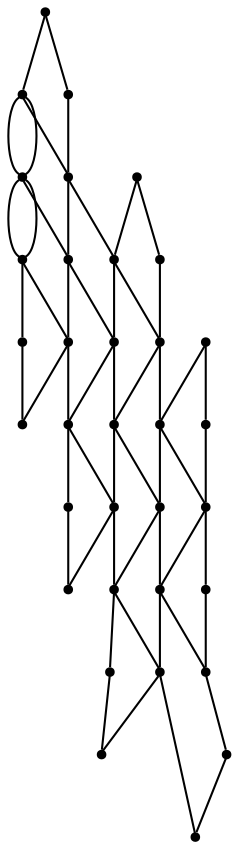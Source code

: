 graph {
  node [shape=point,comment="{\"directed\":false,\"doi\":\"10.1007/978-3-642-11805-0_23\",\"figure\":\"4 (3)\"}"]

  v0 [pos="1582.7676183478777,1449.8515190002117"]
  v1 [pos="1582.7676183478777,1390.4590303818811"]
  v2 [pos="1582.7676183478777,1538.9411900484627"]
  v3 [pos="1582.7676183478775,1479.548765031539"]
  v4 [pos="1582.7676183478777,1687.4200742425767"]
  v5 [pos="1582.7676183478775,1628.0276810263567"]
  v6 [pos="1523.3536814135173,1360.763883196989"]
  v7 [pos="1523.3536814135173,1390.459030381881"]
  v8 [pos="1523.3536814135173,1449.8515190002115"]
  v9 [pos="1523.3536814135173,1479.5487650315392"]
  v10 [pos="1523.3536814135173,1538.9411900484627"]
  v11 [pos="1523.3536814135173,1628.0276810263567"]
  v12 [pos="1523.3536814135173,1687.4200742425767"]
  v13 [pos="1463.9386628439258,1301.3714899807692"]
  v14 [pos="1463.9386628439258,1360.763883196989"]
  v15 [pos="1463.9386628439258,1390.4590303818811"]
  v16 [pos="1463.9386628439258,1449.8515190002117"]
  v17 [pos="1463.938662843926,1479.548765031539"]
  v18 [pos="1463.9386628439258,1538.9411900484629"]
  v19 [pos="1463.938662843926,1628.0276810263567"]
  v20 [pos="1463.9386628439258,1687.4200742425767"]
  v21 [pos="1404.5235806487326,1360.763883196989"]
  v22 [pos="1404.5235806487326,1390.4590303818811"]
  v23 [pos="1404.5235806487326,1449.8515190002117"]
  v24 [pos="1404.5235806487326,1479.548765031539"]
  v25 [pos="1404.5235806487326,1538.9411900484629"]
  v26 [pos="1404.5235806487326,1628.0276810263567"]
  v27 [pos="1404.5235806487326,1687.4200742425767"]
  v28 [pos="1345.1085938919423,1390.459030381881"]
  v29 [pos="1345.108593891942,1449.8515190002117"]
  v30 [pos="1345.1085938919423,1479.5487650315392"]
  v31 [pos="1345.1085938919423,1538.9411900484627"]
  v32 [pos="1345.108593891942,1628.0276810263567"]
  v33 [pos="1345.108593891942,1687.4200742425764"]

  v0 -- v1 [id="-1",pos="1582.7676183478777,1449.8515190002117 1582.7676183478777,1390.4590303818811 1582.7676183478777,1390.4590303818811 1582.7676183478777,1390.4590303818811"]
  v33 -- v27 [id="-2",pos="1345.108593891942,1687.4200742425764 1404.5235806487326,1687.4200742425767 1404.5235806487326,1687.4200742425767 1404.5235806487326,1687.4200742425767"]
  v27 -- v20 [id="-3",pos="1404.5235806487326,1687.4200742425767 1463.9386628439258,1687.4200742425767 1463.9386628439258,1687.4200742425767 1463.9386628439258,1687.4200742425767"]
  v20 -- v12 [id="-4",pos="1463.9386628439258,1687.4200742425767 1523.3536814135173,1687.4200742425767 1523.3536814135173,1687.4200742425767 1523.3536814135173,1687.4200742425767"]
  v12 -- v4 [id="-5",pos="1523.3536814135173,1687.4200742425767 1582.7676183478777,1687.4200742425767 1582.7676183478777,1687.4200742425767 1582.7676183478777,1687.4200742425767"]
  v33 -- v32 [id="-6",pos="1345.108593891942,1687.4200742425764 1345.108593891942,1628.0276810263567 1345.108593891942,1628.0276810263567 1345.108593891942,1628.0276810263567"]
  v32 -- v26 [id="-7",pos="1345.108593891942,1628.0276810263567 1404.5235806487326,1628.0276810263567 1404.5235806487326,1628.0276810263567 1404.5235806487326,1628.0276810263567"]
  v26 -- v19 [id="-8",pos="1404.5235806487326,1628.0276810263567 1463.938662843926,1628.0276810263567 1463.938662843926,1628.0276810263567 1463.938662843926,1628.0276810263567"]
  v19 -- v11 [id="-9",pos="1463.938662843926,1628.0276810263567 1523.3536814135173,1628.0276810263567 1523.3536814135173,1628.0276810263567 1523.3536814135173,1628.0276810263567"]
  v11 -- v5 [id="-10",pos="1523.3536814135173,1628.0276810263567 1582.7676183478775,1628.0276810263567 1582.7676183478775,1628.0276810263567 1582.7676183478775,1628.0276810263567"]
  v31 -- v25 [id="-11",pos="1345.1085938919423,1538.9411900484627 1404.5235806487326,1538.9411900484629 1404.5235806487326,1538.9411900484629 1404.5235806487326,1538.9411900484629"]
  v25 -- v18 [id="-12",pos="1404.5235806487326,1538.9411900484629 1463.9386628439258,1538.9411900484629 1463.9386628439258,1538.9411900484629 1463.9386628439258,1538.9411900484629"]
  v18 -- v10 [id="-13",pos="1463.9386628439258,1538.9411900484629 1523.3536814135173,1538.9411900484627 1523.3536814135173,1538.9411900484627 1523.3536814135173,1538.9411900484627"]
  v10 -- v2 [id="-14",pos="1523.3536814135173,1538.9411900484627 1582.7676183478777,1538.9411900484627 1582.7676183478777,1538.9411900484627 1582.7676183478777,1538.9411900484627"]
  v31 -- v30 [id="-15",pos="1345.1085938919423,1538.9411900484627 1345.1085938919423,1479.5487650315392 1345.1085938919423,1479.5487650315392 1345.1085938919423,1479.5487650315392"]
  v30 -- v24 [id="-16",pos="1345.1085938919423,1479.5487650315392 1404.5235806487326,1479.548765031539 1404.5235806487326,1479.548765031539 1404.5235806487326,1479.548765031539"]
  v24 -- v17 [id="-17",pos="1404.5235806487326,1479.548765031539 1463.938662843926,1479.548765031539 1463.938662843926,1479.548765031539 1463.938662843926,1479.548765031539"]
  v17 -- v9 [id="-18",pos="1463.938662843926,1479.548765031539 1523.3536814135173,1479.5487650315392 1523.3536814135173,1479.5487650315392 1523.3536814135173,1479.5487650315392"]
  v9 -- v3 [id="-19",pos="1523.3536814135173,1479.5487650315392 1582.7676183478775,1479.548765031539 1582.7676183478775,1479.548765031539 1582.7676183478775,1479.548765031539"]
  v29 -- v28 [id="-20",pos="1345.108593891942,1449.8515190002117 1345.1085938919423,1390.459030381881 1345.1085938919423,1390.459030381881 1345.1085938919423,1390.459030381881"]
  v29 -- v23 [id="-21",pos="1345.108593891942,1449.8515190002117 1404.5235806487326,1449.8515190002117 1404.5235806487326,1449.8515190002117 1404.5235806487326,1449.8515190002117"]
  v23 -- v16 [id="-22",pos="1404.5235806487326,1449.8515190002117 1463.9386628439258,1449.8515190002117 1463.9386628439258,1449.8515190002117 1463.9386628439258,1449.8515190002117"]
  v16 -- v8 [id="-23",pos="1463.9386628439258,1449.8515190002117 1523.3536814135173,1449.8515190002115 1523.3536814135173,1449.8515190002115 1523.3536814135173,1449.8515190002115"]
  v8 -- v0 [id="-24",pos="1523.3536814135173,1449.8515190002115 1582.7676183478777,1449.8515190002117 1582.7676183478777,1449.8515190002117 1582.7676183478777,1449.8515190002117"]
  v28 -- v22 [id="-25",pos="1345.1085938919423,1390.459030381881 1404.5235806487326,1390.4590303818811 1404.5235806487326,1390.4590303818811 1404.5235806487326,1390.4590303818811"]
  v22 -- v15 [id="-26",pos="1404.5235806487326,1390.4590303818811 1463.9386628439258,1390.4590303818811 1463.9386628439258,1390.4590303818811 1463.9386628439258,1390.4590303818811"]
  v15 -- v7 [id="-27",pos="1463.9386628439258,1390.4590303818811 1523.3536814135173,1390.459030381881 1523.3536814135173,1390.459030381881 1523.3536814135173,1390.459030381881"]
  v7 -- v1 [id="-28",pos="1523.3536814135173,1390.459030381881 1582.7676183478777,1390.4590303818811 1582.7676183478777,1390.4590303818811 1582.7676183478777,1390.4590303818811"]
  v2 -- v3 [id="-29",pos="1582.7676183478777,1538.9411900484627 1582.7676183478775,1479.548765031539 1582.7676183478775,1479.548765031539 1582.7676183478775,1479.548765031539"]
  v27 -- v20 [id="-30",pos="1404.5235806487326,1687.4200742425767 1404.5235806487326,1717.118369697122 1404.5235806487326,1717.118369697122 1404.5235806487326,1717.118369697122 1463.9385674055231,1717.118369697122 1463.9385674055231,1717.118369697122 1463.9385674055231,1717.118369697122 1463.9386628439258,1687.4200742425767 1463.9386628439258,1687.4200742425767 1463.9386628439258,1687.4200742425767"]
  v26 -- v25 [id="-31",pos="1404.5235806487326,1628.0276810263567 1404.5235806487326,1538.9411900484629 1404.5235806487326,1538.9411900484629 1404.5235806487326,1538.9411900484629"]
  v24 -- v23 [id="-32",pos="1404.5235806487326,1479.548765031539 1404.5235806487326,1449.8515190002117 1404.5235806487326,1449.8515190002117 1404.5235806487326,1449.8515190002117"]
  v23 -- v22 [id="-33",pos="1404.5235806487326,1449.8515190002117 1404.5235806487326,1390.4590303818811 1404.5235806487326,1390.4590303818811 1404.5235806487326,1390.4590303818811"]
  v22 -- v21 [id="-34",pos="1404.5235806487326,1390.4590303818811 1404.5235806487326,1360.763883196989 1404.5235806487326,1360.763883196989 1404.5235806487326,1360.763883196989"]
  v21 -- v14 [id="-35",pos="1404.5235806487326,1360.763883196989 1463.9386628439258,1360.763883196989 1463.9386628439258,1360.763883196989 1463.9386628439258,1360.763883196989"]
  v25 -- v24 [id="-36",pos="1404.5235806487326,1538.9411900484629 1404.5235806487326,1479.548765031539 1404.5235806487326,1479.548765031539 1404.5235806487326,1479.548765031539"]
  v20 -- v19 [id="-37",pos="1463.9386628439258,1687.4200742425767 1463.938662843926,1628.0276810263567 1463.938662843926,1628.0276810263567 1463.938662843926,1628.0276810263567"]
  v19 -- v18 [id="-38",pos="1463.938662843926,1628.0276810263567 1463.9386628439258,1538.9411900484629 1463.9386628439258,1538.9411900484629 1463.9386628439258,1538.9411900484629"]
  v18 -- v17 [id="-39",pos="1463.9386628439258,1538.9411900484629 1463.938662843926,1479.548765031539 1463.938662843926,1479.548765031539 1463.938662843926,1479.548765031539"]
  v17 -- v16 [id="-40",pos="1463.938662843926,1479.548765031539 1463.9386628439258,1449.8515190002117 1463.9386628439258,1449.8515190002117 1463.9386628439258,1449.8515190002117"]
  v16 -- v15 [id="-41",pos="1463.9386628439258,1449.8515190002117 1463.9386628439258,1390.4590303818811 1463.9386628439258,1390.4590303818811 1463.9386628439258,1390.4590303818811"]
  v15 -- v14 [id="-42",pos="1463.9386628439258,1390.4590303818811 1463.9386628439258,1360.763883196989 1463.9386628439258,1360.763883196989 1463.9386628439258,1360.763883196989"]
  v27 -- v26 [id="-43",pos="1404.5235806487326,1687.4200742425767 1404.5235806487326,1628.0276810263567 1404.5235806487326,1628.0276810263567 1404.5235806487326,1628.0276810263567"]
  v20 -- v12 [id="-44",pos="1463.9386628439258,1687.4200742425767 1463.9386946567267,1717.118369697122 1463.9386946567267,1717.118369697122 1463.9386946567267,1717.118369697122 1523.3536814135173,1717.118369697122 1523.3536814135173,1717.118369697122 1523.3536814135173,1717.118369697122 1523.3536814135173,1687.4200742425767 1523.3536814135173,1687.4200742425767 1523.3536814135173,1687.4200742425767"]
  v14 -- v13 [id="-49",pos="1463.9386628439258,1360.763883196989 1463.9386628439258,1301.3714899807692 1463.9386628439258,1301.3714899807692 1463.9386628439258,1301.3714899807692"]
  v13 -- v6 [id="-51",pos="1463.9386628439258,1301.3714899807692 1523.3536814135173,1301.3714899807692 1523.3536814135173,1301.3714899807692 1523.3536814135173,1301.3714899807692 1523.3536814135173,1360.763883196989 1523.3536814135173,1360.763883196989 1523.3536814135173,1360.763883196989"]
  v11 -- v10 [id="-53",pos="1523.3536814135173,1628.0276810263567 1523.3536814135173,1538.9411900484627 1523.3536814135173,1538.9411900484627 1523.3536814135173,1538.9411900484627"]
  v10 -- v9 [id="-54",pos="1523.3536814135173,1538.9411900484627 1523.3536814135173,1479.5487650315392 1523.3536814135173,1479.5487650315392 1523.3536814135173,1479.5487650315392"]
  v9 -- v8 [id="-55",pos="1523.3536814135173,1479.5487650315392 1523.3536814135173,1449.8515190002115 1523.3536814135173,1449.8515190002115 1523.3536814135173,1449.8515190002115"]
  v8 -- v7 [id="-56",pos="1523.3536814135173,1449.8515190002115 1523.3536814135173,1390.459030381881 1523.3536814135173,1390.459030381881 1523.3536814135173,1390.459030381881"]
  v7 -- v6 [id="-57",pos="1523.3536814135173,1390.459030381881 1523.3536814135173,1360.763883196989 1523.3536814135173,1360.763883196989 1523.3536814135173,1360.763883196989"]
  v12 -- v11 [id="-58",pos="1523.3536814135173,1687.4200742425767 1523.3536814135173,1628.0276810263567 1523.3536814135173,1628.0276810263567 1523.3536814135173,1628.0276810263567"]
  v4 -- v5 [id="-59",pos="1582.7676183478777,1687.4200742425767 1582.7676183478775,1628.0276810263567 1582.7676183478775,1628.0276810263567 1582.7676183478775,1628.0276810263567"]
}